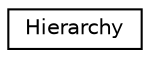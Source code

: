 digraph "Graphical Class Hierarchy"
{
  edge [fontname="Helvetica",fontsize="10",labelfontname="Helvetica",labelfontsize="10"];
  node [fontname="Helvetica",fontsize="10",shape=record];
  rankdir="LR";
  Node0 [label="Hierarchy",height=0.2,width=0.4,color="black", fillcolor="white", style="filled",URL="$classHierarchy.html"];
}
